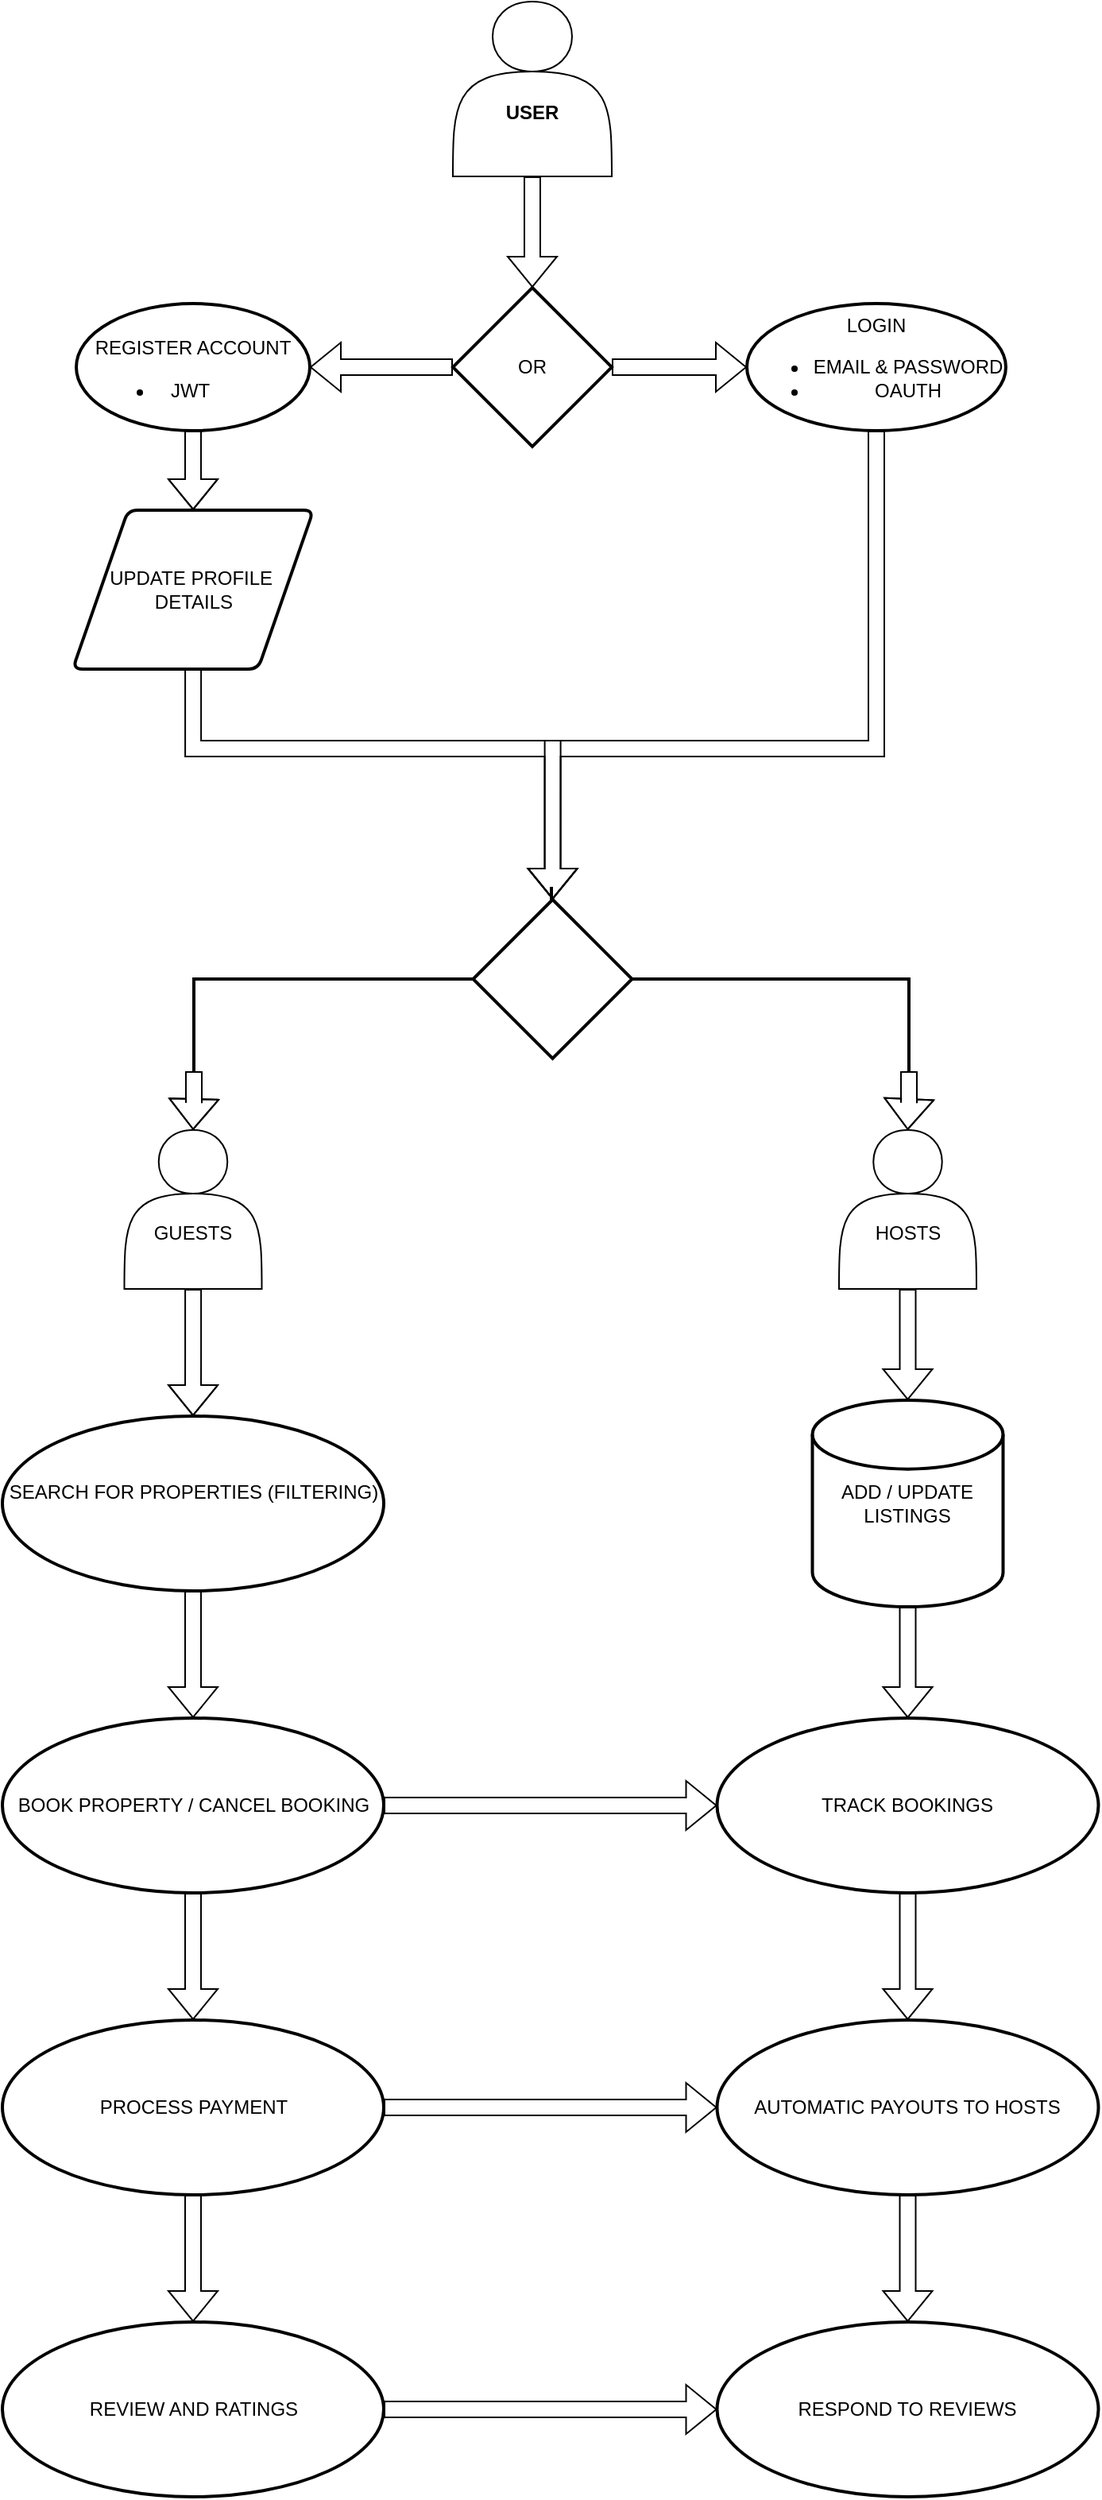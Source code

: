 <mxfile version="24.8.6">
  <diagram name="Use Case Diagram" id="594Dj1rOKYFjjq_zmriM">
    <mxGraphModel dx="1434" dy="744" grid="1" gridSize="10" guides="1" tooltips="1" connect="1" arrows="1" fold="1" page="1" pageScale="1" pageWidth="827" pageHeight="1169" math="0" shadow="0">
      <root>
        <mxCell id="0" />
        <mxCell id="1" parent="0" />
        <mxCell id="Q6bBEtiKk_yKLnC49eO--36" value="" style="edgeStyle=orthogonalEdgeStyle;rounded=0;orthogonalLoop=1;jettySize=auto;html=1;shape=flexArrow;" edge="1" parent="1" source="Q6bBEtiKk_yKLnC49eO--15" target="Q6bBEtiKk_yKLnC49eO--16">
          <mxGeometry relative="1" as="geometry" />
        </mxCell>
        <mxCell id="Q6bBEtiKk_yKLnC49eO--15" value="&lt;div&gt;&lt;br&gt;&lt;/div&gt;&lt;div&gt;&lt;br&gt;&lt;/div&gt;&lt;div&gt;&lt;b&gt;USER&lt;/b&gt;&lt;/div&gt;" style="shape=actor;whiteSpace=wrap;html=1;" vertex="1" parent="1">
          <mxGeometry x="377" y="10" width="100" height="110" as="geometry" />
        </mxCell>
        <mxCell id="Q6bBEtiKk_yKLnC49eO--32" value="" style="edgeStyle=orthogonalEdgeStyle;rounded=0;orthogonalLoop=1;jettySize=auto;html=1;shape=flexArrow;" edge="1" parent="1" source="Q6bBEtiKk_yKLnC49eO--16" target="Q6bBEtiKk_yKLnC49eO--31">
          <mxGeometry relative="1" as="geometry" />
        </mxCell>
        <mxCell id="Q6bBEtiKk_yKLnC49eO--34" value="" style="edgeStyle=orthogonalEdgeStyle;rounded=0;orthogonalLoop=1;jettySize=auto;html=1;shape=flexArrow;" edge="1" parent="1" source="Q6bBEtiKk_yKLnC49eO--16" target="Q6bBEtiKk_yKLnC49eO--33">
          <mxGeometry relative="1" as="geometry" />
        </mxCell>
        <mxCell id="Q6bBEtiKk_yKLnC49eO--16" value="OR" style="strokeWidth=2;html=1;shape=mxgraph.flowchart.decision;whiteSpace=wrap;" vertex="1" parent="1">
          <mxGeometry x="377" y="190" width="100" height="100" as="geometry" />
        </mxCell>
        <mxCell id="Q6bBEtiKk_yKLnC49eO--38" value="" style="edgeStyle=orthogonalEdgeStyle;rounded=0;orthogonalLoop=1;jettySize=auto;html=1;shape=flexArrow;" edge="1" parent="1" source="Q6bBEtiKk_yKLnC49eO--31" target="Q6bBEtiKk_yKLnC49eO--37">
          <mxGeometry relative="1" as="geometry" />
        </mxCell>
        <mxCell id="Q6bBEtiKk_yKLnC49eO--31" value="&lt;div&gt;&lt;br&gt;&lt;/div&gt;REGISTER ACCOUNT&lt;div&gt;&lt;ul&gt;&lt;li&gt;&lt;span style=&quot;background-color: initial;&quot;&gt;JWT&amp;nbsp; &amp;nbsp; &amp;nbsp; &amp;nbsp; &amp;nbsp; &amp;nbsp; &amp;nbsp;&lt;/span&gt;&lt;/li&gt;&lt;/ul&gt;&lt;/div&gt;" style="ellipse;whiteSpace=wrap;html=1;strokeWidth=2;" vertex="1" parent="1">
          <mxGeometry x="140" y="200" width="147" height="80" as="geometry" />
        </mxCell>
        <mxCell id="Q6bBEtiKk_yKLnC49eO--33" value="LOGIN&lt;div&gt;&lt;ul&gt;&lt;li&gt;EMAIL &amp;amp; PASSWORD&lt;/li&gt;&lt;li&gt;OAUTH&lt;/li&gt;&lt;/ul&gt;&lt;/div&gt;" style="ellipse;whiteSpace=wrap;html=1;strokeWidth=2;" vertex="1" parent="1">
          <mxGeometry x="562" y="200" width="163" height="80" as="geometry" />
        </mxCell>
        <mxCell id="Q6bBEtiKk_yKLnC49eO--57" style="edgeStyle=orthogonalEdgeStyle;rounded=0;orthogonalLoop=1;jettySize=auto;html=1;shape=flexArrow;" edge="1" parent="1" source="Q6bBEtiKk_yKLnC49eO--37" target="Q6bBEtiKk_yKLnC49eO--56">
          <mxGeometry relative="1" as="geometry">
            <Array as="points">
              <mxPoint x="214" y="480" />
            </Array>
          </mxGeometry>
        </mxCell>
        <mxCell id="Q6bBEtiKk_yKLnC49eO--37" value="UPDATE PROFILE&amp;nbsp;&lt;div&gt;DETAILS&lt;/div&gt;" style="shape=parallelogram;html=1;strokeWidth=2;perimeter=parallelogramPerimeter;whiteSpace=wrap;rounded=1;arcSize=12;size=0.23;" vertex="1" parent="1">
          <mxGeometry x="137.75" y="330" width="151.5" height="100" as="geometry" />
        </mxCell>
        <mxCell id="Q6bBEtiKk_yKLnC49eO--73" style="edgeStyle=orthogonalEdgeStyle;rounded=0;orthogonalLoop=1;jettySize=auto;html=1;exitX=0.5;exitY=1;exitDx=0;exitDy=0;entryX=0.5;entryY=0;entryDx=0;entryDy=0;shape=flexArrow;" edge="1" parent="1" source="Q6bBEtiKk_yKLnC49eO--77" target="Q6bBEtiKk_yKLnC49eO--44">
          <mxGeometry relative="1" as="geometry">
            <mxPoint x="213.5" y="1020" as="sourcePoint" />
          </mxGeometry>
        </mxCell>
        <mxCell id="Q6bBEtiKk_yKLnC49eO--47" value="" style="edgeStyle=orthogonalEdgeStyle;rounded=0;orthogonalLoop=1;jettySize=auto;html=1;shape=flexArrow;" edge="1" parent="1" source="Q6bBEtiKk_yKLnC49eO--44" target="Q6bBEtiKk_yKLnC49eO--46">
          <mxGeometry relative="1" as="geometry" />
        </mxCell>
        <mxCell id="Q6bBEtiKk_yKLnC49eO--79" value="" style="edgeStyle=orthogonalEdgeStyle;rounded=0;orthogonalLoop=1;jettySize=auto;html=1;shape=flexArrow;" edge="1" parent="1" source="Q6bBEtiKk_yKLnC49eO--44" target="Q6bBEtiKk_yKLnC49eO--78">
          <mxGeometry relative="1" as="geometry" />
        </mxCell>
        <mxCell id="Q6bBEtiKk_yKLnC49eO--44" value="BOOK PROPERTY / CANCEL BOOKING" style="ellipse;whiteSpace=wrap;html=1;strokeWidth=2;" vertex="1" parent="1">
          <mxGeometry x="93.5" y="1090" width="240" height="110" as="geometry" />
        </mxCell>
        <mxCell id="Q6bBEtiKk_yKLnC49eO--75" value="" style="edgeStyle=orthogonalEdgeStyle;rounded=0;orthogonalLoop=1;jettySize=auto;html=1;shape=flexArrow;" edge="1" parent="1" source="Q6bBEtiKk_yKLnC49eO--46" target="Q6bBEtiKk_yKLnC49eO--74">
          <mxGeometry relative="1" as="geometry" />
        </mxCell>
        <mxCell id="Q6bBEtiKk_yKLnC49eO--86" style="edgeStyle=orthogonalEdgeStyle;rounded=0;orthogonalLoop=1;jettySize=auto;html=1;exitX=1;exitY=0.5;exitDx=0;exitDy=0;entryX=0;entryY=0.5;entryDx=0;entryDy=0;shape=flexArrow;" edge="1" parent="1" source="Q6bBEtiKk_yKLnC49eO--46" target="Q6bBEtiKk_yKLnC49eO--82">
          <mxGeometry relative="1" as="geometry" />
        </mxCell>
        <mxCell id="Q6bBEtiKk_yKLnC49eO--46" value="PROCESS PAYMENT" style="ellipse;whiteSpace=wrap;html=1;strokeWidth=2;" vertex="1" parent="1">
          <mxGeometry x="93.5" y="1280" width="240" height="110" as="geometry" />
        </mxCell>
        <mxCell id="Q6bBEtiKk_yKLnC49eO--81" style="edgeStyle=orthogonalEdgeStyle;rounded=0;orthogonalLoop=1;jettySize=auto;html=1;exitX=0.5;exitY=1;exitDx=0;exitDy=0;exitPerimeter=0;entryX=0.5;entryY=0;entryDx=0;entryDy=0;shape=flexArrow;" edge="1" parent="1" source="Q6bBEtiKk_yKLnC49eO--48" target="Q6bBEtiKk_yKLnC49eO--78">
          <mxGeometry relative="1" as="geometry" />
        </mxCell>
        <mxCell id="Q6bBEtiKk_yKLnC49eO--48" value="ADD / UPDATE LISTINGS" style="strokeWidth=2;html=1;shape=mxgraph.flowchart.database;whiteSpace=wrap;" vertex="1" parent="1">
          <mxGeometry x="603.25" y="890" width="120" height="130" as="geometry" />
        </mxCell>
        <mxCell id="Q6bBEtiKk_yKLnC49eO--68" style="edgeStyle=orthogonalEdgeStyle;rounded=0;orthogonalLoop=1;jettySize=auto;html=1;exitX=1;exitY=1;exitDx=0;exitDy=0;exitPerimeter=0;shape=flexArrow;" edge="1" parent="1" source="Q6bBEtiKk_yKLnC49eO--55" target="Q6bBEtiKk_yKLnC49eO--63">
          <mxGeometry relative="1" as="geometry" />
        </mxCell>
        <mxCell id="Q6bBEtiKk_yKLnC49eO--69" style="edgeStyle=orthogonalEdgeStyle;rounded=0;orthogonalLoop=1;jettySize=auto;html=1;exitX=1;exitY=0;exitDx=0;exitDy=0;exitPerimeter=0;shape=flexArrow;" edge="1" parent="1" source="Q6bBEtiKk_yKLnC49eO--55" target="Q6bBEtiKk_yKLnC49eO--65">
          <mxGeometry relative="1" as="geometry" />
        </mxCell>
        <mxCell id="Q6bBEtiKk_yKLnC49eO--55" value="" style="strokeWidth=2;html=1;shape=mxgraph.flowchart.annotation_2;align=left;labelPosition=right;pointerEvents=1;rotation=90;" vertex="1" parent="1">
          <mxGeometry x="381" y="400" width="116" height="450" as="geometry" />
        </mxCell>
        <mxCell id="Q6bBEtiKk_yKLnC49eO--56" value="" style="strokeWidth=2;html=1;shape=mxgraph.flowchart.decision;whiteSpace=wrap;" vertex="1" parent="1">
          <mxGeometry x="389.75" y="575" width="100" height="100" as="geometry" />
        </mxCell>
        <mxCell id="Q6bBEtiKk_yKLnC49eO--61" style="edgeStyle=orthogonalEdgeStyle;rounded=0;orthogonalLoop=1;jettySize=auto;html=1;entryX=0.5;entryY=0;entryDx=0;entryDy=0;entryPerimeter=0;shape=flexArrow;" edge="1" parent="1" source="Q6bBEtiKk_yKLnC49eO--33" target="Q6bBEtiKk_yKLnC49eO--56">
          <mxGeometry relative="1" as="geometry">
            <mxPoint x="440" y="567" as="targetPoint" />
            <Array as="points">
              <mxPoint x="644" y="480" />
              <mxPoint x="440" y="480" />
            </Array>
          </mxGeometry>
        </mxCell>
        <mxCell id="Q6bBEtiKk_yKLnC49eO--70" style="edgeStyle=orthogonalEdgeStyle;rounded=0;orthogonalLoop=1;jettySize=auto;html=1;entryX=0.5;entryY=0;entryDx=0;entryDy=0;shape=flexArrow;" edge="1" parent="1" source="Q6bBEtiKk_yKLnC49eO--63" target="Q6bBEtiKk_yKLnC49eO--77">
          <mxGeometry relative="1" as="geometry">
            <mxPoint x="213.5" y="890" as="targetPoint" />
          </mxGeometry>
        </mxCell>
        <mxCell id="Q6bBEtiKk_yKLnC49eO--63" value="&lt;div&gt;&lt;br&gt;&lt;/div&gt;&lt;div&gt;&lt;br&gt;&lt;/div&gt;&lt;div&gt;GUESTS&lt;/div&gt;" style="shape=actor;whiteSpace=wrap;html=1;" vertex="1" parent="1">
          <mxGeometry x="170.25" y="720" width="86.5" height="100" as="geometry" />
        </mxCell>
        <mxCell id="Q6bBEtiKk_yKLnC49eO--65" value="&lt;div&gt;&lt;br&gt;&lt;/div&gt;&lt;div&gt;&lt;br&gt;&lt;/div&gt;&lt;div&gt;HOSTS&lt;/div&gt;" style="shape=actor;whiteSpace=wrap;html=1;" vertex="1" parent="1">
          <mxGeometry x="620" y="720" width="86.5" height="100" as="geometry" />
        </mxCell>
        <mxCell id="Q6bBEtiKk_yKLnC49eO--72" style="edgeStyle=orthogonalEdgeStyle;rounded=0;orthogonalLoop=1;jettySize=auto;html=1;exitX=0.5;exitY=1;exitDx=0;exitDy=0;entryX=0.5;entryY=0;entryDx=0;entryDy=0;entryPerimeter=0;shape=flexArrow;" edge="1" parent="1" source="Q6bBEtiKk_yKLnC49eO--65" target="Q6bBEtiKk_yKLnC49eO--48">
          <mxGeometry relative="1" as="geometry" />
        </mxCell>
        <mxCell id="Q6bBEtiKk_yKLnC49eO--89" style="edgeStyle=orthogonalEdgeStyle;rounded=0;orthogonalLoop=1;jettySize=auto;html=1;exitX=1;exitY=0.5;exitDx=0;exitDy=0;entryX=0;entryY=0.5;entryDx=0;entryDy=0;shape=flexArrow;" edge="1" parent="1" source="Q6bBEtiKk_yKLnC49eO--74" target="Q6bBEtiKk_yKLnC49eO--87">
          <mxGeometry relative="1" as="geometry" />
        </mxCell>
        <mxCell id="Q6bBEtiKk_yKLnC49eO--74" value="REVIEW AND RATINGS" style="ellipse;whiteSpace=wrap;html=1;strokeWidth=2;" vertex="1" parent="1">
          <mxGeometry x="93.5" y="1470" width="240" height="110" as="geometry" />
        </mxCell>
        <mxCell id="Q6bBEtiKk_yKLnC49eO--77" value="&lt;br&gt;&lt;br&gt;&lt;div&gt;&lt;br&gt;&lt;/div&gt;&lt;div&gt;SEARCH FOR&amp;nbsp;&lt;span style=&quot;background-color: initial;&quot;&gt;PROPERTIES&lt;/span&gt;&lt;span style=&quot;background-color: initial;&quot;&gt;&amp;nbsp;(FILTERING)&lt;/span&gt;&lt;div style=&quot;forced-color-adjust: none;&quot;&gt;&lt;br style=&quot;forced-color-adjust: none;&quot;&gt;&lt;/div&gt;&lt;div style=&quot;forced-color-adjust: none;&quot;&gt;&lt;br style=&quot;forced-color-adjust: none; color: rgb(0, 0, 0); font-family: Helvetica; font-size: 12px; font-style: normal; font-variant-ligatures: normal; font-variant-caps: normal; font-weight: 400; letter-spacing: normal; orphans: 2; text-align: center; text-indent: 0px; text-transform: none; widows: 2; word-spacing: 0px; -webkit-text-stroke-width: 0px; white-space: normal; background-color: rgb(251, 251, 251); text-decoration-thickness: initial; text-decoration-style: initial; text-decoration-color: initial;&quot;&gt;&lt;br&gt;&lt;br&gt;&lt;/div&gt;&lt;/div&gt;" style="ellipse;whiteSpace=wrap;html=1;strokeWidth=2;" vertex="1" parent="1">
          <mxGeometry x="93.5" y="900" width="240" height="110" as="geometry" />
        </mxCell>
        <mxCell id="Q6bBEtiKk_yKLnC49eO--83" value="" style="edgeStyle=orthogonalEdgeStyle;rounded=0;orthogonalLoop=1;jettySize=auto;html=1;shape=flexArrow;" edge="1" parent="1" source="Q6bBEtiKk_yKLnC49eO--78" target="Q6bBEtiKk_yKLnC49eO--82">
          <mxGeometry relative="1" as="geometry" />
        </mxCell>
        <mxCell id="Q6bBEtiKk_yKLnC49eO--78" value="TRACK BOOKINGS" style="ellipse;whiteSpace=wrap;html=1;strokeWidth=2;" vertex="1" parent="1">
          <mxGeometry x="543.25" y="1090" width="240" height="110" as="geometry" />
        </mxCell>
        <mxCell id="Q6bBEtiKk_yKLnC49eO--88" value="" style="edgeStyle=orthogonalEdgeStyle;rounded=0;orthogonalLoop=1;jettySize=auto;html=1;shape=flexArrow;" edge="1" parent="1" source="Q6bBEtiKk_yKLnC49eO--82" target="Q6bBEtiKk_yKLnC49eO--87">
          <mxGeometry relative="1" as="geometry" />
        </mxCell>
        <mxCell id="Q6bBEtiKk_yKLnC49eO--82" value="AUTOMATIC PAYOUTS TO HOSTS" style="ellipse;whiteSpace=wrap;html=1;strokeWidth=2;" vertex="1" parent="1">
          <mxGeometry x="543.25" y="1280" width="240" height="110" as="geometry" />
        </mxCell>
        <mxCell id="Q6bBEtiKk_yKLnC49eO--87" value="RESPOND TO REVIEWS" style="ellipse;whiteSpace=wrap;html=1;strokeWidth=2;" vertex="1" parent="1">
          <mxGeometry x="543.25" y="1470" width="240" height="110" as="geometry" />
        </mxCell>
      </root>
    </mxGraphModel>
  </diagram>
</mxfile>

